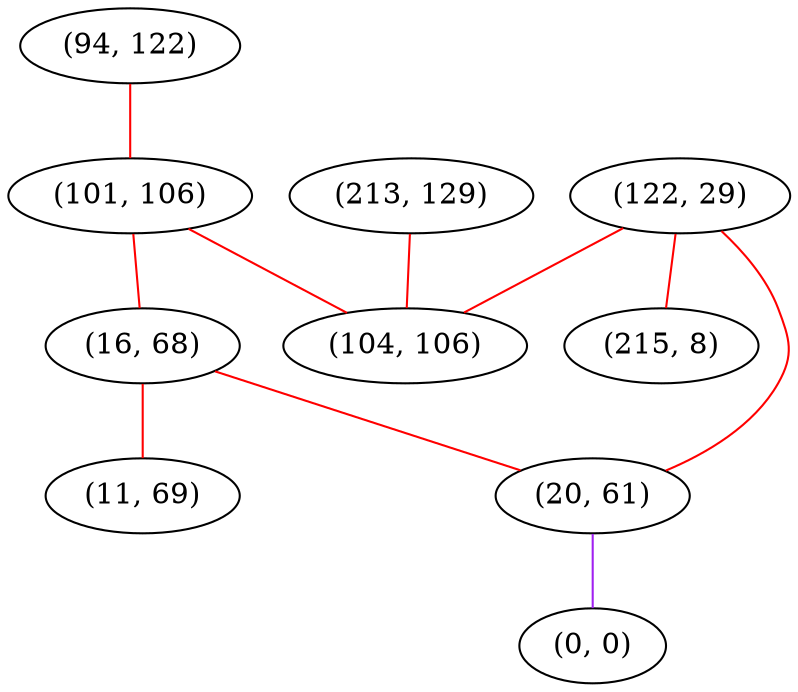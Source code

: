 graph "" {
"(94, 122)";
"(101, 106)";
"(16, 68)";
"(213, 129)";
"(122, 29)";
"(11, 69)";
"(215, 8)";
"(104, 106)";
"(20, 61)";
"(0, 0)";
"(94, 122)" -- "(101, 106)"  [color=red, key=0, weight=1];
"(101, 106)" -- "(104, 106)"  [color=red, key=0, weight=1];
"(101, 106)" -- "(16, 68)"  [color=red, key=0, weight=1];
"(16, 68)" -- "(20, 61)"  [color=red, key=0, weight=1];
"(16, 68)" -- "(11, 69)"  [color=red, key=0, weight=1];
"(213, 129)" -- "(104, 106)"  [color=red, key=0, weight=1];
"(122, 29)" -- "(20, 61)"  [color=red, key=0, weight=1];
"(122, 29)" -- "(215, 8)"  [color=red, key=0, weight=1];
"(122, 29)" -- "(104, 106)"  [color=red, key=0, weight=1];
"(20, 61)" -- "(0, 0)"  [color=purple, key=0, weight=4];
}
